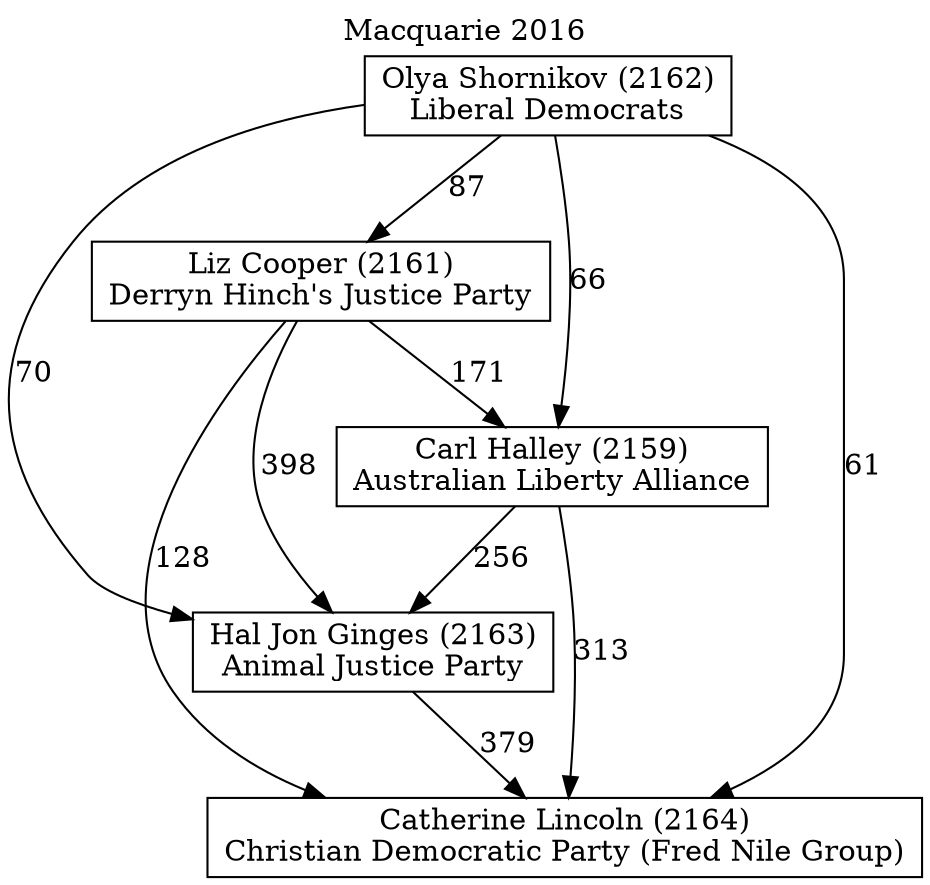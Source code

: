 // House preference flow
digraph "Catherine Lincoln (2164)_Macquarie_2016" {
	graph [label="Macquarie 2016" labelloc=t mclimit=10]
	node [shape=box]
	"Liz Cooper (2161)" [label="Liz Cooper (2161)
Derryn Hinch's Justice Party"]
	"Olya Shornikov (2162)" [label="Olya Shornikov (2162)
Liberal Democrats"]
	"Carl Halley (2159)" [label="Carl Halley (2159)
Australian Liberty Alliance"]
	"Catherine Lincoln (2164)" [label="Catherine Lincoln (2164)
Christian Democratic Party (Fred Nile Group)"]
	"Hal Jon Ginges (2163)" [label="Hal Jon Ginges (2163)
Animal Justice Party"]
	"Olya Shornikov (2162)" -> "Carl Halley (2159)" [label=66]
	"Olya Shornikov (2162)" -> "Catherine Lincoln (2164)" [label=61]
	"Hal Jon Ginges (2163)" -> "Catherine Lincoln (2164)" [label=379]
	"Liz Cooper (2161)" -> "Catherine Lincoln (2164)" [label=128]
	"Olya Shornikov (2162)" -> "Hal Jon Ginges (2163)" [label=70]
	"Olya Shornikov (2162)" -> "Liz Cooper (2161)" [label=87]
	"Liz Cooper (2161)" -> "Carl Halley (2159)" [label=171]
	"Carl Halley (2159)" -> "Catherine Lincoln (2164)" [label=313]
	"Liz Cooper (2161)" -> "Hal Jon Ginges (2163)" [label=398]
	"Carl Halley (2159)" -> "Hal Jon Ginges (2163)" [label=256]
}
